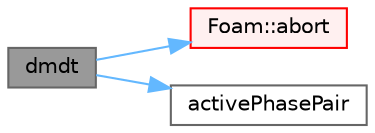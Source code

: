 digraph "dmdt"
{
 // LATEX_PDF_SIZE
  bgcolor="transparent";
  edge [fontname=Helvetica,fontsize=10,labelfontname=Helvetica,labelfontsize=10];
  node [fontname=Helvetica,fontsize=10,shape=box,height=0.2,width=0.4];
  rankdir="LR";
  Node1 [id="Node000001",label="dmdt",height=0.2,width=0.4,color="gray40", fillcolor="grey60", style="filled", fontcolor="black",tooltip=" "];
  Node1 -> Node2 [id="edge1_Node000001_Node000002",color="steelblue1",style="solid",tooltip=" "];
  Node2 [id="Node000002",label="Foam::abort",height=0.2,width=0.4,color="red", fillcolor="#FFF0F0", style="filled",URL="$namespaceFoam.html#aa346d711a4494a48e7c8aa9316f24263",tooltip=" "];
  Node1 -> Node4 [id="edge2_Node000001_Node000004",color="steelblue1",style="solid",tooltip=" "];
  Node4 [id="Node000004",label="activePhasePair",height=0.2,width=0.4,color="grey40", fillcolor="white", style="filled",URL="$classFoam_1_1compressible_1_1alphatFixedDmdtWallBoilingWallFunctionFvPatchScalarField.html#aaf28dd5aa1e2ad2205e18967e95a5c16",tooltip=" "];
}
